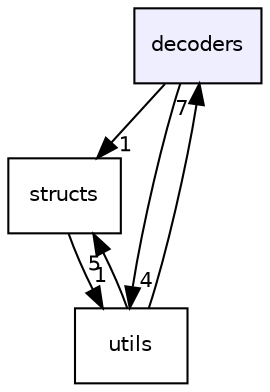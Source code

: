 digraph "decoders" {
  compound=true
  node [ fontsize="10", fontname="Helvetica"];
  edge [ labelfontsize="10", labelfontname="Helvetica"];
  dir_0fdff13a6bf7d3e0e4bce0f208d21ea8 [shape=box, label="decoders", style="filled", fillcolor="#eeeeff", pencolor="black", URL="dir_0fdff13a6bf7d3e0e4bce0f208d21ea8.html"];
  dir_f2f9d8adab1c531b9e16958611d1c5b5 [shape=box label="structs" URL="dir_f2f9d8adab1c531b9e16958611d1c5b5.html"];
  dir_cbdb8362360e11eafe2fa3bc74cf0ffd [shape=box label="utils" URL="dir_cbdb8362360e11eafe2fa3bc74cf0ffd.html"];
  dir_f2f9d8adab1c531b9e16958611d1c5b5->dir_cbdb8362360e11eafe2fa3bc74cf0ffd [headlabel="1", labeldistance=1.5 headhref="dir_000002_000008.html"];
  dir_0fdff13a6bf7d3e0e4bce0f208d21ea8->dir_f2f9d8adab1c531b9e16958611d1c5b5 [headlabel="1", labeldistance=1.5 headhref="dir_000004_000002.html"];
  dir_0fdff13a6bf7d3e0e4bce0f208d21ea8->dir_cbdb8362360e11eafe2fa3bc74cf0ffd [headlabel="4", labeldistance=1.5 headhref="dir_000004_000008.html"];
  dir_cbdb8362360e11eafe2fa3bc74cf0ffd->dir_f2f9d8adab1c531b9e16958611d1c5b5 [headlabel="5", labeldistance=1.5 headhref="dir_000008_000002.html"];
  dir_cbdb8362360e11eafe2fa3bc74cf0ffd->dir_0fdff13a6bf7d3e0e4bce0f208d21ea8 [headlabel="7", labeldistance=1.5 headhref="dir_000008_000004.html"];
}
